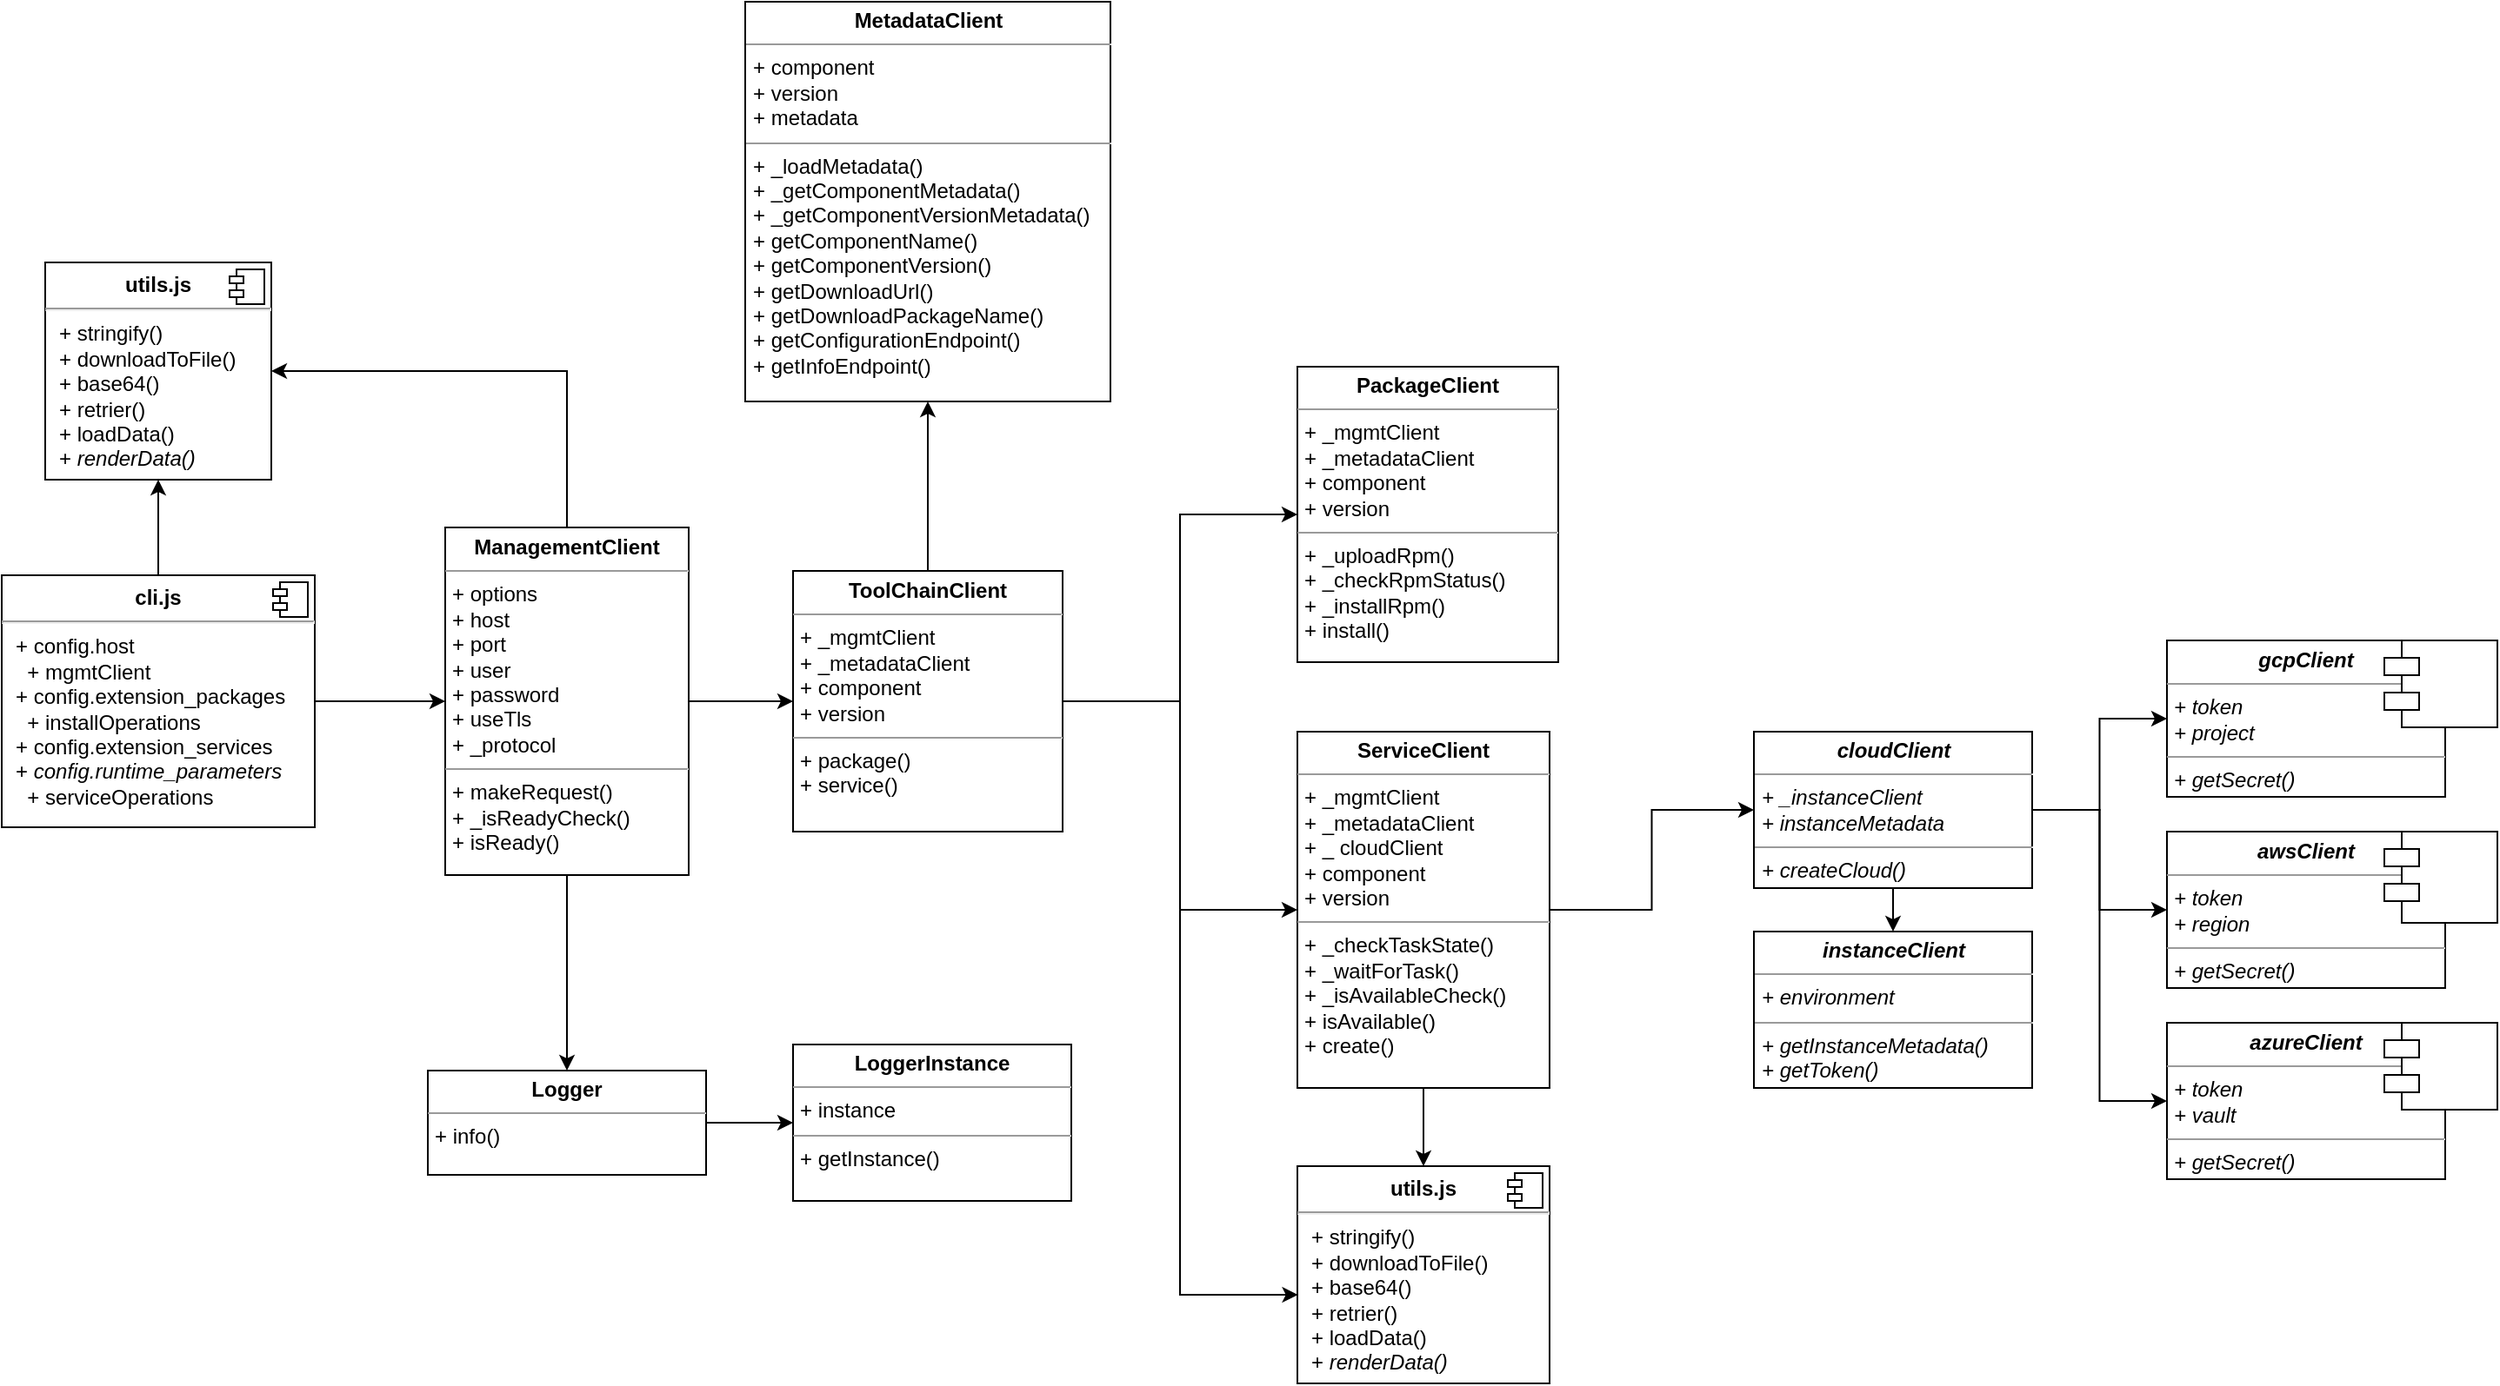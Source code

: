 <mxfile version="12.7.9" type="device"><diagram id="FgP2eoyiU9kKPn-qFiT5" name="Page-1"><mxGraphModel dx="2744" dy="2349" grid="1" gridSize="10" guides="1" tooltips="1" connect="1" arrows="1" fold="1" page="1" pageScale="1" pageWidth="1700" pageHeight="1100" math="0" shadow="0"><root><mxCell id="0"/><mxCell id="1" parent="0"/><mxCell id="7PrZzP890N0JPrW_NDWx-6" value="&lt;p style=&quot;margin: 0px ; margin-top: 4px ; text-align: center&quot;&gt;&lt;b&gt;instanceClient&lt;/b&gt;&lt;/p&gt;&lt;hr size=&quot;1&quot;&gt;&lt;p style=&quot;margin: 0px ; margin-left: 4px&quot;&gt;+ environment&lt;/p&gt;&lt;hr size=&quot;1&quot;&gt;&lt;p style=&quot;margin: 0px ; margin-left: 4px&quot;&gt;+ getInstanceMetadata()&lt;/p&gt;&lt;p style=&quot;margin: 0px ; margin-left: 4px&quot;&gt;+ getToken()&lt;/p&gt;" style="verticalAlign=top;align=left;overflow=fill;fontSize=12;fontFamily=Helvetica;html=1;fontStyle=2" parent="1" vertex="1"><mxGeometry x="1122.5" y="-445" width="160" height="90" as="geometry"/></mxCell><mxCell id="msb3Qj4OtKW83qoVJjEF-45" style="edgeStyle=orthogonalEdgeStyle;rounded=0;orthogonalLoop=1;jettySize=auto;html=1;entryX=0.5;entryY=0;entryDx=0;entryDy=0;startArrow=none;startFill=0;endArrow=classic;endFill=1;" edge="1" parent="1" source="7PrZzP890N0JPrW_NDWx-8" target="7PrZzP890N0JPrW_NDWx-2"><mxGeometry relative="1" as="geometry"/></mxCell><mxCell id="msb3Qj4OtKW83qoVJjEF-47" style="edgeStyle=orthogonalEdgeStyle;rounded=0;orthogonalLoop=1;jettySize=auto;html=1;entryX=0;entryY=0.5;entryDx=0;entryDy=0;startArrow=none;startFill=0;endArrow=classic;endFill=1;" edge="1" parent="1" source="7PrZzP890N0JPrW_NDWx-8" target="7PrZzP890N0JPrW_NDWx-4"><mxGeometry relative="1" as="geometry"/></mxCell><mxCell id="msb3Qj4OtKW83qoVJjEF-52" style="edgeStyle=orthogonalEdgeStyle;rounded=0;orthogonalLoop=1;jettySize=auto;html=1;exitX=0.5;exitY=0;exitDx=0;exitDy=0;entryX=1;entryY=0.5;entryDx=0;entryDy=0;startArrow=none;startFill=0;endArrow=classic;endFill=1;" edge="1" parent="1" source="7PrZzP890N0JPrW_NDWx-8" target="msb3Qj4OtKW83qoVJjEF-6"><mxGeometry relative="1" as="geometry"/></mxCell><mxCell id="7PrZzP890N0JPrW_NDWx-8" value="&lt;p style=&quot;margin: 0px ; margin-top: 4px ; text-align: center&quot;&gt;&lt;b&gt;ManagementClient&lt;/b&gt;&lt;/p&gt;&lt;hr size=&quot;1&quot;&gt;&lt;p style=&quot;margin: 0px ; margin-left: 4px&quot;&gt;+ options&lt;/p&gt;&lt;p style=&quot;margin: 0px ; margin-left: 4px&quot;&gt;+ host&lt;/p&gt;&lt;p style=&quot;margin: 0px ; margin-left: 4px&quot;&gt;+ port&lt;/p&gt;&lt;p style=&quot;margin: 0px ; margin-left: 4px&quot;&gt;+ user&lt;/p&gt;&lt;p style=&quot;margin: 0px ; margin-left: 4px&quot;&gt;+ password&lt;/p&gt;&lt;p style=&quot;margin: 0px ; margin-left: 4px&quot;&gt;+ useTls&lt;/p&gt;&lt;p style=&quot;margin: 0px ; margin-left: 4px&quot;&gt;+ _protocol&lt;/p&gt;&lt;hr size=&quot;1&quot;&gt;&lt;p style=&quot;margin: 0px ; margin-left: 4px&quot;&gt;+ makeRequest()&lt;/p&gt;&lt;p style=&quot;margin: 0px ; margin-left: 4px&quot;&gt;+ _isReadyCheck()&lt;/p&gt;&lt;p style=&quot;margin: 0px ; margin-left: 4px&quot;&gt;+ isReady()&lt;/p&gt;" style="verticalAlign=top;align=left;overflow=fill;fontSize=12;fontFamily=Helvetica;html=1;" parent="1" vertex="1"><mxGeometry x="370" y="-677.5" width="140" height="200" as="geometry"/></mxCell><mxCell id="msb3Qj4OtKW83qoVJjEF-64" style="edgeStyle=orthogonalEdgeStyle;rounded=0;orthogonalLoop=1;jettySize=auto;html=1;entryX=0;entryY=0.5;entryDx=0;entryDy=0;startArrow=none;startFill=0;endArrow=classic;endFill=1;" edge="1" parent="1" source="7PrZzP890N0JPrW_NDWx-11" target="msb3Qj4OtKW83qoVJjEF-61"><mxGeometry relative="1" as="geometry"/></mxCell><mxCell id="msb3Qj4OtKW83qoVJjEF-65" style="edgeStyle=orthogonalEdgeStyle;rounded=0;orthogonalLoop=1;jettySize=auto;html=1;entryX=0;entryY=0.5;entryDx=0;entryDy=0;startArrow=none;startFill=0;endArrow=classic;endFill=1;" edge="1" parent="1" source="7PrZzP890N0JPrW_NDWx-11" target="msb3Qj4OtKW83qoVJjEF-62"><mxGeometry relative="1" as="geometry"/></mxCell><mxCell id="msb3Qj4OtKW83qoVJjEF-66" style="edgeStyle=orthogonalEdgeStyle;rounded=0;orthogonalLoop=1;jettySize=auto;html=1;entryX=0;entryY=0.5;entryDx=0;entryDy=0;startArrow=none;startFill=0;endArrow=classic;endFill=1;" edge="1" parent="1" source="7PrZzP890N0JPrW_NDWx-11" target="msb3Qj4OtKW83qoVJjEF-63"><mxGeometry relative="1" as="geometry"/></mxCell><mxCell id="msb3Qj4OtKW83qoVJjEF-70" value="" style="edgeStyle=orthogonalEdgeStyle;rounded=0;orthogonalLoop=1;jettySize=auto;html=1;startArrow=none;startFill=0;endArrow=classic;endFill=1;" edge="1" parent="1" source="7PrZzP890N0JPrW_NDWx-11" target="7PrZzP890N0JPrW_NDWx-6"><mxGeometry relative="1" as="geometry"/></mxCell><mxCell id="7PrZzP890N0JPrW_NDWx-11" value="&lt;p style=&quot;margin: 0px ; margin-top: 4px ; text-align: center&quot;&gt;&lt;b&gt;cloudClient&lt;/b&gt;&lt;/p&gt;&lt;hr size=&quot;1&quot;&gt;&lt;p style=&quot;margin: 0px ; margin-left: 4px&quot;&gt;+ _instanceClient&lt;/p&gt;&lt;p style=&quot;margin: 0px ; margin-left: 4px&quot;&gt;+ instanceMetadata&lt;/p&gt;&lt;hr size=&quot;1&quot;&gt;&lt;p style=&quot;margin: 0px ; margin-left: 4px&quot;&gt;+ createCloud()&lt;/p&gt;" style="verticalAlign=top;align=left;overflow=fill;fontSize=12;fontFamily=Helvetica;html=1;fontStyle=2" parent="1" vertex="1"><mxGeometry x="1122.5" y="-560" width="160" height="90" as="geometry"/></mxCell><mxCell id="msb3Qj4OtKW83qoVJjEF-60" style="edgeStyle=orthogonalEdgeStyle;rounded=0;orthogonalLoop=1;jettySize=auto;html=1;entryX=0.5;entryY=0;entryDx=0;entryDy=0;startArrow=none;startFill=0;endArrow=classic;endFill=1;" edge="1" parent="1" source="7PrZzP890N0JPrW_NDWx-3" target="msb3Qj4OtKW83qoVJjEF-56"><mxGeometry relative="1" as="geometry"/></mxCell><mxCell id="msb3Qj4OtKW83qoVJjEF-69" style="edgeStyle=orthogonalEdgeStyle;rounded=0;orthogonalLoop=1;jettySize=auto;html=1;entryX=0;entryY=0.5;entryDx=0;entryDy=0;startArrow=none;startFill=0;endArrow=classic;endFill=1;" edge="1" parent="1" source="7PrZzP890N0JPrW_NDWx-3" target="7PrZzP890N0JPrW_NDWx-11"><mxGeometry relative="1" as="geometry"/></mxCell><mxCell id="7PrZzP890N0JPrW_NDWx-3" value="&lt;p style=&quot;margin: 0px ; margin-top: 4px ; text-align: center&quot;&gt;&lt;b&gt;ServiceClient&lt;/b&gt;&lt;/p&gt;&lt;hr size=&quot;1&quot;&gt;&lt;p style=&quot;margin: 0px 0px 0px 4px&quot;&gt;+ _mgmtClient&lt;/p&gt;&lt;p style=&quot;margin: 0px 0px 0px 4px&quot;&gt;+ _metadataClient&lt;/p&gt;&lt;p style=&quot;margin: 0px 0px 0px 4px&quot;&gt;+ _ cloudClient&lt;/p&gt;&lt;p style=&quot;margin: 0px 0px 0px 4px&quot;&gt;+ component&lt;/p&gt;&lt;p style=&quot;margin: 0px 0px 0px 4px&quot;&gt;+ version&lt;/p&gt;&lt;hr size=&quot;1&quot;&gt;&lt;p style=&quot;margin: 0px ; margin-left: 4px&quot;&gt;+ _checkTaskState()&lt;/p&gt;&lt;p style=&quot;margin: 0px ; margin-left: 4px&quot;&gt;+ _waitForTask()&lt;br&gt;&lt;/p&gt;&lt;p style=&quot;margin: 0px ; margin-left: 4px&quot;&gt;+ _isAvailableCheck()&lt;br&gt;&lt;/p&gt;&lt;p style=&quot;margin: 0px ; margin-left: 4px&quot;&gt;+ isAvailable()&lt;br&gt;&lt;/p&gt;&lt;p style=&quot;margin: 0px ; margin-left: 4px&quot;&gt;+ create()&lt;br&gt;&lt;/p&gt;" style="verticalAlign=top;align=left;overflow=fill;fontSize=12;fontFamily=Helvetica;html=1;" parent="1" vertex="1"><mxGeometry x="860" y="-560" width="145" height="205" as="geometry"/></mxCell><mxCell id="msb3Qj4OtKW83qoVJjEF-48" style="edgeStyle=orthogonalEdgeStyle;rounded=0;orthogonalLoop=1;jettySize=auto;html=1;entryX=0.5;entryY=1;entryDx=0;entryDy=0;startArrow=none;startFill=0;endArrow=classic;endFill=1;" edge="1" parent="1" source="7PrZzP890N0JPrW_NDWx-4" target="7PrZzP890N0JPrW_NDWx-9"><mxGeometry relative="1" as="geometry"/></mxCell><mxCell id="msb3Qj4OtKW83qoVJjEF-49" style="edgeStyle=orthogonalEdgeStyle;rounded=0;orthogonalLoop=1;jettySize=auto;html=1;entryX=0;entryY=0.5;entryDx=0;entryDy=0;startArrow=none;startFill=0;endArrow=classic;endFill=1;" edge="1" parent="1" source="7PrZzP890N0JPrW_NDWx-4" target="7PrZzP890N0JPrW_NDWx-10"><mxGeometry relative="1" as="geometry"/></mxCell><mxCell id="msb3Qj4OtKW83qoVJjEF-50" style="edgeStyle=orthogonalEdgeStyle;rounded=0;orthogonalLoop=1;jettySize=auto;html=1;entryX=0;entryY=0.5;entryDx=0;entryDy=0;startArrow=none;startFill=0;endArrow=classic;endFill=1;" edge="1" parent="1" source="7PrZzP890N0JPrW_NDWx-4" target="7PrZzP890N0JPrW_NDWx-3"><mxGeometry relative="1" as="geometry"/></mxCell><mxCell id="msb3Qj4OtKW83qoVJjEF-59" style="edgeStyle=orthogonalEdgeStyle;rounded=0;orthogonalLoop=1;jettySize=auto;html=1;entryX=0.002;entryY=0.592;entryDx=0;entryDy=0;entryPerimeter=0;startArrow=none;startFill=0;endArrow=classic;endFill=1;" edge="1" parent="1" source="7PrZzP890N0JPrW_NDWx-4" target="msb3Qj4OtKW83qoVJjEF-56"><mxGeometry relative="1" as="geometry"/></mxCell><mxCell id="7PrZzP890N0JPrW_NDWx-4" value="&lt;p style=&quot;margin: 0px ; margin-top: 4px ; text-align: center&quot;&gt;&lt;b&gt;ToolChainClient&lt;/b&gt;&lt;/p&gt;&lt;hr size=&quot;1&quot;&gt;&lt;p style=&quot;margin: 0px 0px 0px 4px&quot;&gt;+ _mgmtClient&lt;/p&gt;&lt;p style=&quot;margin: 0px 0px 0px 4px&quot;&gt;+ _metadataClient&lt;/p&gt;&lt;p style=&quot;margin: 0px 0px 0px 4px&quot;&gt;+ component&lt;/p&gt;&lt;p style=&quot;margin: 0px 0px 0px 4px&quot;&gt;+ version&lt;/p&gt;&lt;hr size=&quot;1&quot;&gt;&lt;p style=&quot;margin: 0px ; margin-left: 4px&quot;&gt;+ package()&lt;/p&gt;&lt;p style=&quot;margin: 0px ; margin-left: 4px&quot;&gt;+ service()&lt;br&gt;&lt;/p&gt;" style="verticalAlign=top;align=left;overflow=fill;fontSize=12;fontFamily=Helvetica;html=1;" parent="1" vertex="1"><mxGeometry x="570" y="-652.5" width="155" height="150" as="geometry"/></mxCell><mxCell id="7PrZzP890N0JPrW_NDWx-9" value="&lt;p style=&quot;margin: 0px ; margin-top: 4px ; text-align: center&quot;&gt;&lt;b&gt;MetadataClient&lt;/b&gt;&lt;/p&gt;&lt;hr size=&quot;1&quot;&gt;&lt;p style=&quot;margin: 0px ; margin-left: 4px&quot;&gt;+ component&lt;/p&gt;&lt;p style=&quot;margin: 0px ; margin-left: 4px&quot;&gt;+ version&lt;/p&gt;&lt;p style=&quot;margin: 0px ; margin-left: 4px&quot;&gt;+ metadata&lt;/p&gt;&lt;hr size=&quot;1&quot;&gt;&lt;p style=&quot;margin: 0px ; margin-left: 4px&quot;&gt;+ _loadMetadata()&lt;/p&gt;&lt;p style=&quot;margin: 0px ; margin-left: 4px&quot;&gt;+ _getComponentMetadata()&lt;br&gt;&lt;/p&gt;&lt;p style=&quot;margin: 0px ; margin-left: 4px&quot;&gt;+ _getComponentVersionMetadata()&lt;br&gt;&lt;/p&gt;&lt;p style=&quot;margin: 0px ; margin-left: 4px&quot;&gt;+ getComponentName()&lt;br&gt;&lt;/p&gt;&lt;p style=&quot;margin: 0px ; margin-left: 4px&quot;&gt;+ getComponentVersion()&lt;br&gt;&lt;/p&gt;&lt;p style=&quot;margin: 0px ; margin-left: 4px&quot;&gt;+ getDownloadUrl()&lt;br&gt;&lt;/p&gt;&lt;p style=&quot;margin: 0px ; margin-left: 4px&quot;&gt;+ getDownloadPackageName()&lt;br&gt;&lt;/p&gt;&lt;p style=&quot;margin: 0px ; margin-left: 4px&quot;&gt;+ getConfigurationEndpoint()&lt;br&gt;&lt;/p&gt;&lt;p style=&quot;margin: 0px ; margin-left: 4px&quot;&gt;+ getInfoEndpoint()&lt;br&gt;&lt;/p&gt;" style="verticalAlign=top;align=left;overflow=fill;fontSize=12;fontFamily=Helvetica;html=1;" parent="1" vertex="1"><mxGeometry x="542.5" y="-980" width="210" height="230" as="geometry"/></mxCell><mxCell id="7PrZzP890N0JPrW_NDWx-10" value="&lt;p style=&quot;margin: 0px ; margin-top: 4px ; text-align: center&quot;&gt;&lt;b&gt;PackageClient&lt;/b&gt;&lt;/p&gt;&lt;hr size=&quot;1&quot;&gt;&lt;p style=&quot;margin: 0px ; margin-left: 4px&quot;&gt;+ _mgmtClient&lt;/p&gt;&lt;p style=&quot;margin: 0px ; margin-left: 4px&quot;&gt;+ _metadataClient&lt;/p&gt;&lt;p style=&quot;margin: 0px ; margin-left: 4px&quot;&gt;+ component&lt;/p&gt;&lt;p style=&quot;margin: 0px ; margin-left: 4px&quot;&gt;+ version&lt;/p&gt;&lt;hr size=&quot;1&quot;&gt;&lt;p style=&quot;margin: 0px ; margin-left: 4px&quot;&gt;+ _uploadRpm()&lt;/p&gt;&lt;p style=&quot;margin: 0px ; margin-left: 4px&quot;&gt;+ _checkRpmStatus()&lt;br&gt;&lt;/p&gt;&lt;p style=&quot;margin: 0px ; margin-left: 4px&quot;&gt;+ _installRpm()&lt;br&gt;&lt;/p&gt;&lt;p style=&quot;margin: 0px ; margin-left: 4px&quot;&gt;+ install()&lt;br&gt;&lt;/p&gt;" style="verticalAlign=top;align=left;overflow=fill;fontSize=12;fontFamily=Helvetica;html=1;" parent="1" vertex="1"><mxGeometry x="860" y="-770" width="150" height="170" as="geometry"/></mxCell><mxCell id="msb3Qj4OtKW83qoVJjEF-46" style="edgeStyle=orthogonalEdgeStyle;rounded=0;orthogonalLoop=1;jettySize=auto;html=1;entryX=0;entryY=0.5;entryDx=0;entryDy=0;startArrow=none;startFill=0;endArrow=classic;endFill=1;" edge="1" parent="1" source="msb3Qj4OtKW83qoVJjEF-4" target="7PrZzP890N0JPrW_NDWx-8"><mxGeometry relative="1" as="geometry"/></mxCell><mxCell id="msb3Qj4OtKW83qoVJjEF-51" style="edgeStyle=orthogonalEdgeStyle;rounded=0;orthogonalLoop=1;jettySize=auto;html=1;entryX=0.5;entryY=1;entryDx=0;entryDy=0;startArrow=none;startFill=0;endArrow=classic;endFill=1;" edge="1" parent="1" source="msb3Qj4OtKW83qoVJjEF-4" target="msb3Qj4OtKW83qoVJjEF-6"><mxGeometry relative="1" as="geometry"/></mxCell><mxCell id="msb3Qj4OtKW83qoVJjEF-4" value="&lt;p style=&quot;margin: 0px ; margin-top: 6px ; text-align: center&quot;&gt;&lt;b&gt;cli.js&lt;/b&gt;&lt;/p&gt;&lt;hr&gt;&lt;p style=&quot;margin: 0px ; margin-left: 8px&quot;&gt;&lt;span&gt;+ config.host&lt;/span&gt;&lt;/p&gt;&lt;p style=&quot;margin: 0px ; margin-left: 8px&quot;&gt;&lt;span&gt;&amp;nbsp; + mgmtClient&lt;/span&gt;&lt;/p&gt;&lt;p style=&quot;margin: 0px ; margin-left: 8px&quot;&gt;+ config.extension_packages&lt;/p&gt;&lt;p style=&quot;margin: 0px ; margin-left: 8px&quot;&gt;&amp;nbsp; + installOperations&lt;br&gt;&lt;/p&gt;&lt;p style=&quot;margin: 0px ; margin-left: 8px&quot;&gt;+ config.extension_services&lt;/p&gt;&lt;p style=&quot;margin: 0px ; margin-left: 8px&quot;&gt;+ &lt;i&gt;config.runtime_parameters&lt;/i&gt;&lt;/p&gt;&lt;p style=&quot;margin: 0px ; margin-left: 8px&quot;&gt;&amp;nbsp; + serviceOperations&lt;/p&gt;" style="align=left;overflow=fill;html=1;dropTarget=0;" vertex="1" parent="1"><mxGeometry x="115" y="-650" width="180" height="145" as="geometry"/></mxCell><mxCell id="msb3Qj4OtKW83qoVJjEF-5" value="" style="shape=component;jettyWidth=8;jettyHeight=4;" vertex="1" parent="msb3Qj4OtKW83qoVJjEF-4"><mxGeometry x="1" width="20" height="20" relative="1" as="geometry"><mxPoint x="-24" y="4" as="offset"/></mxGeometry></mxCell><mxCell id="msb3Qj4OtKW83qoVJjEF-6" value="&lt;p style=&quot;margin: 0px ; margin-top: 6px ; text-align: center&quot;&gt;&lt;b&gt;utils.js&lt;/b&gt;&lt;/p&gt;&lt;hr&gt;&lt;p style=&quot;margin: 0px ; margin-left: 8px&quot;&gt;+ stringify()&lt;br&gt;+ downloadToFile()&lt;/p&gt;&lt;p style=&quot;margin: 0px ; margin-left: 8px&quot;&gt;+ base64()&lt;/p&gt;&lt;p style=&quot;margin: 0px ; margin-left: 8px&quot;&gt;+ retrier()&lt;/p&gt;&lt;p style=&quot;margin: 0px ; margin-left: 8px&quot;&gt;+ loadData()&lt;/p&gt;&lt;p style=&quot;margin: 0px ; margin-left: 8px&quot;&gt;+ &lt;i&gt;renderData()&lt;/i&gt;&lt;/p&gt;" style="align=left;overflow=fill;html=1;dropTarget=0;" vertex="1" parent="1"><mxGeometry x="140" y="-830" width="130" height="125" as="geometry"/></mxCell><mxCell id="msb3Qj4OtKW83qoVJjEF-7" value="" style="shape=component;jettyWidth=8;jettyHeight=4;" vertex="1" parent="msb3Qj4OtKW83qoVJjEF-6"><mxGeometry x="1" width="20" height="20" relative="1" as="geometry"><mxPoint x="-24" y="4" as="offset"/></mxGeometry></mxCell><mxCell id="msb3Qj4OtKW83qoVJjEF-23" value="" style="edgeStyle=orthogonalEdgeStyle;rounded=0;orthogonalLoop=1;jettySize=auto;html=1;endArrow=classic;endFill=1;startArrow=none;startFill=0;" edge="1" parent="1" source="7PrZzP890N0JPrW_NDWx-2" target="7PrZzP890N0JPrW_NDWx-7"><mxGeometry relative="1" as="geometry"/></mxCell><mxCell id="7PrZzP890N0JPrW_NDWx-2" value="&lt;p style=&quot;margin: 0px ; margin-top: 4px ; text-align: center&quot;&gt;&lt;b&gt;Logger&lt;/b&gt;&lt;/p&gt;&lt;hr size=&quot;1&quot;&gt;&lt;p style=&quot;margin: 0px ; margin-left: 4px&quot;&gt;+ info()&lt;/p&gt;" style="verticalAlign=top;align=left;overflow=fill;fontSize=12;fontFamily=Helvetica;html=1;container=0;" parent="1" vertex="1"><mxGeometry x="360" y="-365" width="160" height="60" as="geometry"/></mxCell><mxCell id="7PrZzP890N0JPrW_NDWx-7" value="&lt;p style=&quot;margin: 0px ; margin-top: 4px ; text-align: center&quot;&gt;&lt;b&gt;LoggerInstance&lt;/b&gt;&lt;/p&gt;&lt;hr size=&quot;1&quot;&gt;&lt;p style=&quot;margin: 0px ; margin-left: 4px&quot;&gt;+ instance&lt;/p&gt;&lt;hr size=&quot;1&quot;&gt;&lt;p style=&quot;margin: 0px ; margin-left: 4px&quot;&gt;+ getInstance()&lt;/p&gt;" style="verticalAlign=top;align=left;overflow=fill;fontSize=12;fontFamily=Helvetica;html=1;" parent="1" vertex="1"><mxGeometry x="570" y="-380" width="160" height="90" as="geometry"/></mxCell><mxCell id="msb3Qj4OtKW83qoVJjEF-56" value="&lt;p style=&quot;margin: 0px ; margin-top: 6px ; text-align: center&quot;&gt;&lt;b&gt;utils.js&lt;/b&gt;&lt;/p&gt;&lt;hr&gt;&lt;p style=&quot;margin: 0px ; margin-left: 8px&quot;&gt;+ stringify()&lt;br&gt;+ downloadToFile()&lt;/p&gt;&lt;p style=&quot;margin: 0px ; margin-left: 8px&quot;&gt;+ base64()&lt;/p&gt;&lt;p style=&quot;margin: 0px ; margin-left: 8px&quot;&gt;+ retrier()&lt;/p&gt;&lt;p style=&quot;margin: 0px ; margin-left: 8px&quot;&gt;+ loadData()&lt;/p&gt;&lt;p style=&quot;margin: 0px ; margin-left: 8px&quot;&gt;+ &lt;i&gt;renderData()&lt;/i&gt;&lt;/p&gt;" style="align=left;overflow=fill;html=1;dropTarget=0;" vertex="1" parent="1"><mxGeometry x="860" y="-310" width="145" height="125" as="geometry"/></mxCell><mxCell id="msb3Qj4OtKW83qoVJjEF-57" value="" style="shape=component;jettyWidth=8;jettyHeight=4;" vertex="1" parent="msb3Qj4OtKW83qoVJjEF-56"><mxGeometry x="1" width="20" height="20" relative="1" as="geometry"><mxPoint x="-24" y="4" as="offset"/></mxGeometry></mxCell><mxCell id="msb3Qj4OtKW83qoVJjEF-61" value="&lt;p style=&quot;margin: 0px ; margin-top: 4px ; text-align: center&quot;&gt;&lt;b&gt;gcpClient&lt;/b&gt;&lt;/p&gt;&lt;hr size=&quot;1&quot;&gt;&lt;p style=&quot;margin: 0px ; margin-left: 4px&quot;&gt;+ token&lt;/p&gt;&lt;p style=&quot;margin: 0px ; margin-left: 4px&quot;&gt;+ project&lt;/p&gt;&lt;hr size=&quot;1&quot;&gt;&lt;p style=&quot;margin: 0px ; margin-left: 4px&quot;&gt;+ getSecret()&lt;/p&gt;" style="verticalAlign=top;align=left;overflow=fill;fontSize=12;fontFamily=Helvetica;html=1;fontStyle=2" vertex="1" parent="1"><mxGeometry x="1360" y="-612.5" width="160" height="90" as="geometry"/></mxCell><mxCell id="msb3Qj4OtKW83qoVJjEF-62" value="&lt;p style=&quot;margin: 0px ; margin-top: 4px ; text-align: center&quot;&gt;&lt;b&gt;awsClient&lt;/b&gt;&lt;/p&gt;&lt;hr size=&quot;1&quot;&gt;&lt;p style=&quot;margin: 0px ; margin-left: 4px&quot;&gt;+ token&lt;/p&gt;&lt;p style=&quot;margin: 0px ; margin-left: 4px&quot;&gt;+ region&lt;/p&gt;&lt;hr size=&quot;1&quot;&gt;&lt;p style=&quot;margin: 0px ; margin-left: 4px&quot;&gt;+ getSecret()&lt;/p&gt;" style="verticalAlign=top;align=left;overflow=fill;fontSize=12;fontFamily=Helvetica;html=1;fontStyle=2" vertex="1" parent="1"><mxGeometry x="1360" y="-502.5" width="160" height="90" as="geometry"/></mxCell><mxCell id="msb3Qj4OtKW83qoVJjEF-63" value="&lt;p style=&quot;margin: 0px ; margin-top: 4px ; text-align: center&quot;&gt;&lt;b&gt;azureClient&lt;/b&gt;&lt;/p&gt;&lt;hr size=&quot;1&quot;&gt;&lt;p style=&quot;margin: 0px ; margin-left: 4px&quot;&gt;+ token&lt;/p&gt;&lt;p style=&quot;margin: 0px ; margin-left: 4px&quot;&gt;+ vault&lt;/p&gt;&lt;hr size=&quot;1&quot;&gt;&lt;p style=&quot;margin: 0px ; margin-left: 4px&quot;&gt;+ getSecret()&lt;/p&gt;" style="verticalAlign=top;align=left;overflow=fill;fontSize=12;fontFamily=Helvetica;html=1;fontStyle=2" vertex="1" parent="1"><mxGeometry x="1360" y="-392.5" width="160" height="90" as="geometry"/></mxCell><mxCell id="msb3Qj4OtKW83qoVJjEF-74" value="" style="shape=module;align=left;spacingLeft=20;align=center;verticalAlign=top;" vertex="1" parent="1"><mxGeometry x="1485" y="-612.5" width="65" height="50" as="geometry"/></mxCell><mxCell id="msb3Qj4OtKW83qoVJjEF-75" value="" style="shape=module;align=left;spacingLeft=20;align=center;verticalAlign=top;" vertex="1" parent="1"><mxGeometry x="1485" y="-502.5" width="65" height="52.5" as="geometry"/></mxCell><mxCell id="msb3Qj4OtKW83qoVJjEF-76" value="" style="shape=module;align=left;spacingLeft=20;align=center;verticalAlign=top;" vertex="1" parent="1"><mxGeometry x="1485" y="-392.5" width="65" height="50" as="geometry"/></mxCell></root></mxGraphModel></diagram></mxfile>